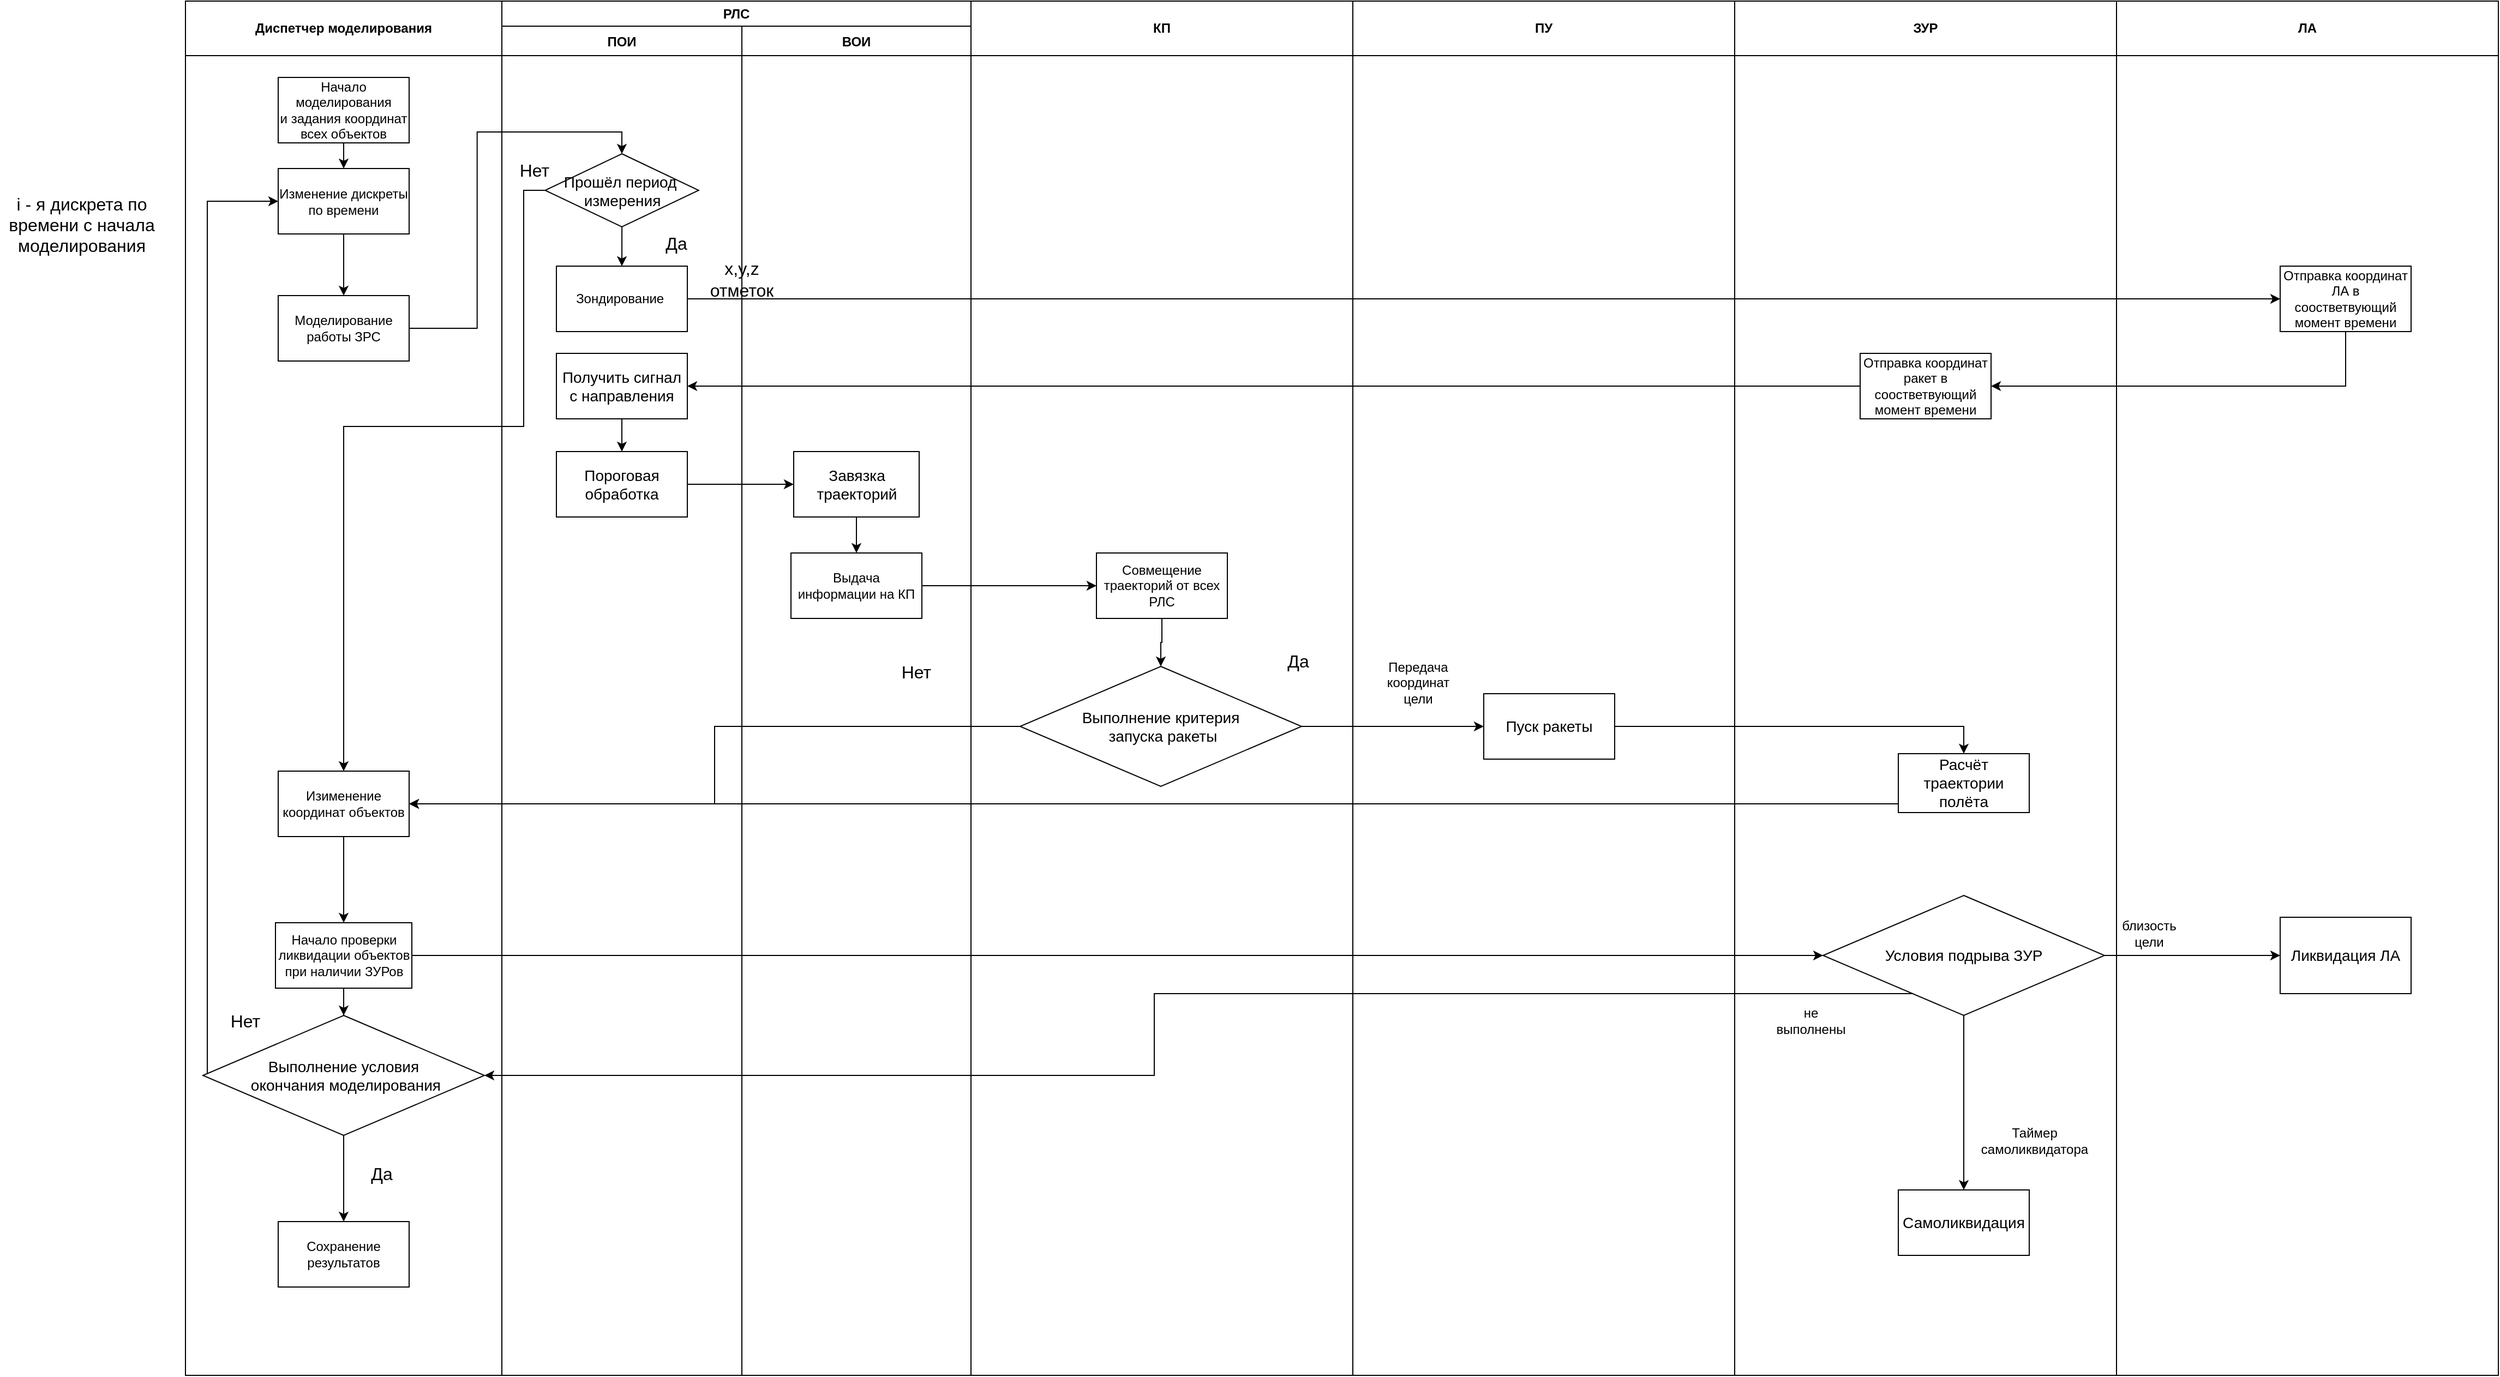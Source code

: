 <mxfile version="24.1.0" type="device">
  <diagram name="Page-1" id="e7e014a7-5840-1c2e-5031-d8a46d1fe8dd">
    <mxGraphModel dx="2784" dy="968" grid="1" gridSize="10" guides="1" tooltips="1" connect="1" arrows="1" fold="1" page="1" pageScale="1" pageWidth="1169" pageHeight="826" background="none" math="0" shadow="0">
      <root>
        <mxCell id="0" />
        <mxCell id="1" parent="0" />
        <mxCell id="dbViudFCEDbLPG-Oz7d0-2" value="i - я дискрета по времени с начала моделирования" style="text;strokeColor=none;align=center;fillColor=none;html=1;verticalAlign=middle;whiteSpace=wrap;rounded=0;fontSize=16;" parent="1" vertex="1">
          <mxGeometry x="-150" y="250" width="150" height="30" as="geometry" />
        </mxCell>
        <mxCell id="CqO0F7g_KvBDX1azXe2J-61" value="РЛС" style="swimlane;whiteSpace=wrap;startSize=23;" parent="1" vertex="1">
          <mxGeometry x="310" y="60" width="430" height="1260" as="geometry" />
        </mxCell>
        <mxCell id="ExwTSzKt2DWkEXlHuzLY-2" value="ПОИ" style="swimlane;startSize=27;" parent="CqO0F7g_KvBDX1azXe2J-61" vertex="1">
          <mxGeometry y="23" width="220" height="1237" as="geometry" />
        </mxCell>
        <mxCell id="8U5IYQoubPKEjiVYnkC5-10" value="&lt;font style=&quot;font-size: 14px;&quot;&gt;Получить сигнал с направления&lt;/font&gt;" style="whiteSpace=wrap;html=1;" parent="ExwTSzKt2DWkEXlHuzLY-2" vertex="1">
          <mxGeometry x="50" y="300" width="120" height="60" as="geometry" />
        </mxCell>
        <mxCell id="8U5IYQoubPKEjiVYnkC5-16" value="&lt;font style=&quot;font-size: 14px;&quot;&gt;Пороговая обработка&lt;/font&gt;" style="whiteSpace=wrap;html=1;" parent="ExwTSzKt2DWkEXlHuzLY-2" vertex="1">
          <mxGeometry x="50" y="390" width="120" height="60" as="geometry" />
        </mxCell>
        <mxCell id="8U5IYQoubPKEjiVYnkC5-17" value="" style="edgeStyle=orthogonalEdgeStyle;rounded=0;orthogonalLoop=1;jettySize=auto;html=1;" parent="ExwTSzKt2DWkEXlHuzLY-2" source="8U5IYQoubPKEjiVYnkC5-10" target="8U5IYQoubPKEjiVYnkC5-16" edge="1">
          <mxGeometry relative="1" as="geometry" />
        </mxCell>
        <mxCell id="zZZznjmIaKO5G82k678U-7" value="Зондирование&amp;nbsp;" style="rounded=0;whiteSpace=wrap;html=1;" parent="ExwTSzKt2DWkEXlHuzLY-2" vertex="1">
          <mxGeometry x="50" y="220" width="120" height="60" as="geometry" />
        </mxCell>
        <mxCell id="LkBF5BFynLlbMXM1zVn4-15" style="edgeStyle=orthogonalEdgeStyle;rounded=0;orthogonalLoop=1;jettySize=auto;html=1;entryX=0.5;entryY=0;entryDx=0;entryDy=0;" edge="1" parent="ExwTSzKt2DWkEXlHuzLY-2" source="8U5IYQoubPKEjiVYnkC5-4" target="zZZznjmIaKO5G82k678U-7">
          <mxGeometry relative="1" as="geometry" />
        </mxCell>
        <mxCell id="8U5IYQoubPKEjiVYnkC5-4" value="&lt;font style=&quot;font-size: 14px;&quot;&gt;Прошёл период&amp;nbsp;&lt;/font&gt;&lt;div&gt;&lt;font style=&quot;font-size: 14px;&quot;&gt;измерения&lt;/font&gt;&lt;/div&gt;" style="rhombus;whiteSpace=wrap;html=1;" parent="ExwTSzKt2DWkEXlHuzLY-2" vertex="1">
          <mxGeometry x="39.65" y="117" width="140.7" height="67" as="geometry" />
        </mxCell>
        <mxCell id="8U5IYQoubPKEjiVYnkC5-12" value="&lt;font style=&quot;font-size: 16px;&quot;&gt;Да&lt;/font&gt;" style="text;html=1;align=center;verticalAlign=middle;whiteSpace=wrap;rounded=0;" parent="ExwTSzKt2DWkEXlHuzLY-2" vertex="1">
          <mxGeometry x="130" y="184" width="60" height="30" as="geometry" />
        </mxCell>
        <mxCell id="LkBF5BFynLlbMXM1zVn4-32" value="&lt;span style=&quot;font-size: 16px;&quot;&gt;Нет&lt;/span&gt;" style="text;html=1;align=center;verticalAlign=middle;whiteSpace=wrap;rounded=0;" vertex="1" parent="ExwTSzKt2DWkEXlHuzLY-2">
          <mxGeometry y="117" width="60" height="30" as="geometry" />
        </mxCell>
        <mxCell id="ExwTSzKt2DWkEXlHuzLY-3" value="ВОИ" style="swimlane;startSize=27;" parent="CqO0F7g_KvBDX1azXe2J-61" vertex="1">
          <mxGeometry x="220" y="23" width="210" height="1237" as="geometry" />
        </mxCell>
        <mxCell id="LkBF5BFynLlbMXM1zVn4-2" style="edgeStyle=orthogonalEdgeStyle;rounded=0;orthogonalLoop=1;jettySize=auto;html=1;entryX=0.5;entryY=0;entryDx=0;entryDy=0;" edge="1" parent="ExwTSzKt2DWkEXlHuzLY-3" source="8U5IYQoubPKEjiVYnkC5-19" target="LkBF5BFynLlbMXM1zVn4-1">
          <mxGeometry relative="1" as="geometry" />
        </mxCell>
        <mxCell id="8U5IYQoubPKEjiVYnkC5-19" value="&lt;font style=&quot;font-size: 14px;&quot;&gt;Завязка траекторий&lt;/font&gt;" style="whiteSpace=wrap;html=1;" parent="ExwTSzKt2DWkEXlHuzLY-3" vertex="1">
          <mxGeometry x="47.5" y="390" width="115" height="60" as="geometry" />
        </mxCell>
        <mxCell id="8U5IYQoubPKEjiVYnkC5-22" value="&lt;span style=&quot;font-size: 16px;&quot;&gt;х,y,z отметок&lt;/span&gt;" style="text;html=1;align=center;verticalAlign=middle;whiteSpace=wrap;rounded=0;" parent="ExwTSzKt2DWkEXlHuzLY-3" vertex="1">
          <mxGeometry x="-30" y="217" width="60" height="30" as="geometry" />
        </mxCell>
        <mxCell id="8U5IYQoubPKEjiVYnkC5-33" value="&lt;span style=&quot;font-size: 16px;&quot;&gt;Нет&lt;/span&gt;" style="text;html=1;align=center;verticalAlign=middle;whiteSpace=wrap;rounded=0;" parent="ExwTSzKt2DWkEXlHuzLY-3" vertex="1">
          <mxGeometry x="130" y="577" width="60" height="30" as="geometry" />
        </mxCell>
        <mxCell id="LkBF5BFynLlbMXM1zVn4-1" value="Выдача информации на КП" style="rounded=0;whiteSpace=wrap;html=1;" vertex="1" parent="ExwTSzKt2DWkEXlHuzLY-3">
          <mxGeometry x="45" y="483" width="120" height="60" as="geometry" />
        </mxCell>
        <mxCell id="8U5IYQoubPKEjiVYnkC5-21" style="edgeStyle=orthogonalEdgeStyle;rounded=0;orthogonalLoop=1;jettySize=auto;html=1;entryX=0;entryY=0.5;entryDx=0;entryDy=0;" parent="CqO0F7g_KvBDX1azXe2J-61" source="8U5IYQoubPKEjiVYnkC5-16" target="8U5IYQoubPKEjiVYnkC5-19" edge="1">
          <mxGeometry relative="1" as="geometry" />
        </mxCell>
        <mxCell id="CqO0F7g_KvBDX1azXe2J-62" value="КП" style="swimlane;whiteSpace=wrap;startSize=50;" parent="1" vertex="1">
          <mxGeometry x="740" y="60" width="350" height="1260" as="geometry" />
        </mxCell>
        <mxCell id="8U5IYQoubPKEjiVYnkC5-29" value="&lt;font style=&quot;font-size: 14px;&quot;&gt;Выполнение критерия&lt;/font&gt;&lt;div&gt;&lt;font style=&quot;font-size: 14px;&quot;&gt;&amp;nbsp;запуска ракеты&lt;/font&gt;&lt;/div&gt;" style="rhombus;whiteSpace=wrap;html=1;rounded=0;" parent="CqO0F7g_KvBDX1azXe2J-62" vertex="1">
          <mxGeometry x="45" y="610" width="258" height="110" as="geometry" />
        </mxCell>
        <mxCell id="U8cUf7z8fNENEnkbynkN-2" value="&lt;span style=&quot;font-size: 16px;&quot;&gt;Да&lt;/span&gt;" style="text;html=1;align=center;verticalAlign=middle;whiteSpace=wrap;rounded=0;" parent="CqO0F7g_KvBDX1azXe2J-62" vertex="1">
          <mxGeometry x="270" y="590" width="60" height="30" as="geometry" />
        </mxCell>
        <mxCell id="LkBF5BFynLlbMXM1zVn4-19" style="edgeStyle=orthogonalEdgeStyle;rounded=0;orthogonalLoop=1;jettySize=auto;html=1;entryX=0.5;entryY=0;entryDx=0;entryDy=0;" edge="1" parent="CqO0F7g_KvBDX1azXe2J-62" source="LkBF5BFynLlbMXM1zVn4-17" target="8U5IYQoubPKEjiVYnkC5-29">
          <mxGeometry relative="1" as="geometry" />
        </mxCell>
        <mxCell id="LkBF5BFynLlbMXM1zVn4-17" value="Совмещение траекторий от всех РЛС" style="rounded=0;whiteSpace=wrap;html=1;" vertex="1" parent="CqO0F7g_KvBDX1azXe2J-62">
          <mxGeometry x="115" y="506" width="120" height="60" as="geometry" />
        </mxCell>
        <mxCell id="ExwTSzKt2DWkEXlHuzLY-4" value="ПУ" style="swimlane;whiteSpace=wrap;startSize=50;" parent="1" vertex="1">
          <mxGeometry x="1090" y="60" width="350" height="1260" as="geometry" />
        </mxCell>
        <mxCell id="8U5IYQoubPKEjiVYnkC5-38" value="&lt;font style=&quot;font-size: 14px;&quot;&gt;Пуск ракеты&lt;/font&gt;" style="whiteSpace=wrap;html=1;rounded=0;" parent="ExwTSzKt2DWkEXlHuzLY-4" vertex="1">
          <mxGeometry x="120" y="635" width="120" height="60" as="geometry" />
        </mxCell>
        <mxCell id="oaywAOtik85BdE62SVhn-1" value="Передача координат цели" style="text;html=1;align=center;verticalAlign=middle;whiteSpace=wrap;rounded=0;" parent="ExwTSzKt2DWkEXlHuzLY-4" vertex="1">
          <mxGeometry x="30" y="610" width="60" height="30" as="geometry" />
        </mxCell>
        <mxCell id="8U5IYQoubPKEjiVYnkC5-39" value="" style="edgeStyle=orthogonalEdgeStyle;rounded=0;orthogonalLoop=1;jettySize=auto;html=1;" parent="1" source="8U5IYQoubPKEjiVYnkC5-29" target="8U5IYQoubPKEjiVYnkC5-38" edge="1">
          <mxGeometry relative="1" as="geometry" />
        </mxCell>
        <mxCell id="zZZznjmIaKO5G82k678U-3" value="ЛА" style="swimlane;whiteSpace=wrap;startSize=50;" parent="1" vertex="1">
          <mxGeometry x="1790" y="60" width="350" height="1260" as="geometry" />
        </mxCell>
        <mxCell id="zZZznjmIaKO5G82k678U-12" value="Отправка координат ЛА в соостветвующий момент времени" style="rounded=0;whiteSpace=wrap;html=1;" parent="zZZznjmIaKO5G82k678U-3" vertex="1">
          <mxGeometry x="150" y="243" width="120" height="60" as="geometry" />
        </mxCell>
        <mxCell id="zZZznjmIaKO5G82k678U-34" value="&lt;span style=&quot;font-size: 14px;&quot;&gt;Ликвидация ЛА&lt;/span&gt;" style="whiteSpace=wrap;html=1;rounded=0;" parent="zZZznjmIaKO5G82k678U-3" vertex="1">
          <mxGeometry x="150" y="840" width="120" height="70" as="geometry" />
        </mxCell>
        <mxCell id="LkBF5BFynLlbMXM1zVn4-41" value="близость цели" style="text;html=1;align=center;verticalAlign=middle;whiteSpace=wrap;rounded=0;" vertex="1" parent="zZZznjmIaKO5G82k678U-3">
          <mxGeometry y="840" width="60" height="30" as="geometry" />
        </mxCell>
        <mxCell id="zZZznjmIaKO5G82k678U-35" style="edgeStyle=orthogonalEdgeStyle;rounded=0;orthogonalLoop=1;jettySize=auto;html=1;exitX=1;exitY=0.5;exitDx=0;exitDy=0;entryX=0;entryY=0.5;entryDx=0;entryDy=0;" parent="1" source="zZZznjmIaKO5G82k678U-32" target="zZZznjmIaKO5G82k678U-34" edge="1">
          <mxGeometry relative="1" as="geometry" />
        </mxCell>
        <mxCell id="jpxbo1IdLhC2UT702lUb-1" value="ЗУР" style="swimlane;whiteSpace=wrap;startSize=50;" parent="1" vertex="1">
          <mxGeometry x="1440" y="60" width="350" height="1260" as="geometry" />
        </mxCell>
        <mxCell id="zZZznjmIaKO5G82k678U-29" value="&lt;font style=&quot;font-size: 14px;&quot;&gt;Расчёт траектории полёта&lt;/font&gt;" style="whiteSpace=wrap;html=1;rounded=0;" parent="jpxbo1IdLhC2UT702lUb-1" vertex="1">
          <mxGeometry x="150" y="690" width="120" height="54" as="geometry" />
        </mxCell>
        <mxCell id="zZZznjmIaKO5G82k678U-36" value="&lt;span style=&quot;font-size: 14px;&quot;&gt;Самоликвидация&lt;/span&gt;" style="whiteSpace=wrap;html=1;rounded=0;" parent="jpxbo1IdLhC2UT702lUb-1" vertex="1">
          <mxGeometry x="150" y="1090" width="120" height="60" as="geometry" />
        </mxCell>
        <mxCell id="LkBF5BFynLlbMXM1zVn4-33" value="Отправка координат ракет в соостветвующий момент времени" style="rounded=0;whiteSpace=wrap;html=1;" vertex="1" parent="jpxbo1IdLhC2UT702lUb-1">
          <mxGeometry x="115" y="323" width="120" height="60" as="geometry" />
        </mxCell>
        <mxCell id="LkBF5BFynLlbMXM1zVn4-42" style="edgeStyle=orthogonalEdgeStyle;rounded=0;orthogonalLoop=1;jettySize=auto;html=1;entryX=0.5;entryY=0;entryDx=0;entryDy=0;" edge="1" parent="jpxbo1IdLhC2UT702lUb-1" source="zZZznjmIaKO5G82k678U-32" target="zZZznjmIaKO5G82k678U-36">
          <mxGeometry relative="1" as="geometry" />
        </mxCell>
        <mxCell id="zZZznjmIaKO5G82k678U-32" value="&lt;span style=&quot;font-size: 14px;&quot;&gt;Условия подрыва ЗУР&lt;/span&gt;" style="rhombus;whiteSpace=wrap;html=1;rounded=0;" parent="jpxbo1IdLhC2UT702lUb-1" vertex="1">
          <mxGeometry x="81" y="820" width="258" height="110" as="geometry" />
        </mxCell>
        <mxCell id="LkBF5BFynLlbMXM1zVn4-43" value="Таймер самоликвидатора" style="text;html=1;align=center;verticalAlign=middle;whiteSpace=wrap;rounded=0;" vertex="1" parent="jpxbo1IdLhC2UT702lUb-1">
          <mxGeometry x="220" y="1030" width="110" height="30" as="geometry" />
        </mxCell>
        <mxCell id="LkBF5BFynLlbMXM1zVn4-77" value="не выполнены" style="text;html=1;align=center;verticalAlign=middle;whiteSpace=wrap;rounded=0;" vertex="1" parent="jpxbo1IdLhC2UT702lUb-1">
          <mxGeometry x="40" y="920" width="60" height="30" as="geometry" />
        </mxCell>
        <mxCell id="zZZznjmIaKO5G82k678U-31" style="edgeStyle=orthogonalEdgeStyle;rounded=0;orthogonalLoop=1;jettySize=auto;html=1;exitX=1;exitY=0.5;exitDx=0;exitDy=0;entryX=0.5;entryY=0;entryDx=0;entryDy=0;" parent="1" source="8U5IYQoubPKEjiVYnkC5-38" target="zZZznjmIaKO5G82k678U-29" edge="1">
          <mxGeometry relative="1" as="geometry">
            <Array as="points">
              <mxPoint x="1650" y="725" />
            </Array>
          </mxGeometry>
        </mxCell>
        <mxCell id="LkBF5BFynLlbMXM1zVn4-3" style="edgeStyle=orthogonalEdgeStyle;rounded=0;orthogonalLoop=1;jettySize=auto;html=1;entryX=0;entryY=0.5;entryDx=0;entryDy=0;" edge="1" parent="1" source="zZZznjmIaKO5G82k678U-7" target="zZZznjmIaKO5G82k678U-12">
          <mxGeometry relative="1" as="geometry" />
        </mxCell>
        <mxCell id="CqO0F7g_KvBDX1azXe2J-60" value="Диспетчер моделирования" style="swimlane;whiteSpace=wrap;startSize=50;" parent="1" vertex="1">
          <mxGeometry x="20" y="60" width="290" height="1260" as="geometry" />
        </mxCell>
        <mxCell id="LkBF5BFynLlbMXM1zVn4-13" style="edgeStyle=orthogonalEdgeStyle;rounded=0;orthogonalLoop=1;jettySize=auto;html=1;" edge="1" parent="CqO0F7g_KvBDX1azXe2J-60" source="LkBF5BFynLlbMXM1zVn4-9" target="LkBF5BFynLlbMXM1zVn4-10">
          <mxGeometry relative="1" as="geometry" />
        </mxCell>
        <mxCell id="LkBF5BFynLlbMXM1zVn4-9" value="Начало моделирования&lt;br&gt;и задания координат всех объектов" style="rounded=0;whiteSpace=wrap;html=1;" vertex="1" parent="CqO0F7g_KvBDX1azXe2J-60">
          <mxGeometry x="85" y="70" width="120" height="60" as="geometry" />
        </mxCell>
        <mxCell id="LkBF5BFynLlbMXM1zVn4-21" style="edgeStyle=orthogonalEdgeStyle;rounded=0;orthogonalLoop=1;jettySize=auto;html=1;entryX=0.5;entryY=0;entryDx=0;entryDy=0;" edge="1" parent="CqO0F7g_KvBDX1azXe2J-60" source="LkBF5BFynLlbMXM1zVn4-10" target="LkBF5BFynLlbMXM1zVn4-20">
          <mxGeometry relative="1" as="geometry" />
        </mxCell>
        <mxCell id="LkBF5BFynLlbMXM1zVn4-10" value="Изменение дискреты по времени" style="rounded=0;whiteSpace=wrap;html=1;" vertex="1" parent="CqO0F7g_KvBDX1azXe2J-60">
          <mxGeometry x="85" y="153.5" width="120" height="60" as="geometry" />
        </mxCell>
        <mxCell id="LkBF5BFynLlbMXM1zVn4-20" value="Моделирование работы ЗРС" style="rounded=0;whiteSpace=wrap;html=1;" vertex="1" parent="CqO0F7g_KvBDX1azXe2J-60">
          <mxGeometry x="85" y="270" width="120" height="60" as="geometry" />
        </mxCell>
        <mxCell id="LkBF5BFynLlbMXM1zVn4-48" style="edgeStyle=orthogonalEdgeStyle;rounded=0;orthogonalLoop=1;jettySize=auto;html=1;" edge="1" parent="CqO0F7g_KvBDX1azXe2J-60" source="LkBF5BFynLlbMXM1zVn4-23" target="LkBF5BFynLlbMXM1zVn4-39">
          <mxGeometry relative="1" as="geometry" />
        </mxCell>
        <mxCell id="LkBF5BFynLlbMXM1zVn4-23" value="Изименение координат объектов" style="rounded=0;whiteSpace=wrap;html=1;" vertex="1" parent="CqO0F7g_KvBDX1azXe2J-60">
          <mxGeometry x="85" y="706" width="120" height="60" as="geometry" />
        </mxCell>
        <mxCell id="LkBF5BFynLlbMXM1zVn4-49" style="edgeStyle=orthogonalEdgeStyle;rounded=0;orthogonalLoop=1;jettySize=auto;html=1;" edge="1" parent="CqO0F7g_KvBDX1azXe2J-60" source="LkBF5BFynLlbMXM1zVn4-50">
          <mxGeometry relative="1" as="geometry">
            <mxPoint x="145" y="980" as="targetPoint" />
          </mxGeometry>
        </mxCell>
        <mxCell id="LkBF5BFynLlbMXM1zVn4-39" value="Начало проверки ликвидации объектов&lt;br&gt;при наличии ЗУРов" style="rounded=0;whiteSpace=wrap;html=1;" vertex="1" parent="CqO0F7g_KvBDX1azXe2J-60">
          <mxGeometry x="82.5" y="845" width="125" height="60" as="geometry" />
        </mxCell>
        <mxCell id="LkBF5BFynLlbMXM1zVn4-53" value="Сохранение результатов" style="rounded=0;whiteSpace=wrap;html=1;" vertex="1" parent="CqO0F7g_KvBDX1azXe2J-60">
          <mxGeometry x="85" y="1119" width="120" height="60" as="geometry" />
        </mxCell>
        <mxCell id="LkBF5BFynLlbMXM1zVn4-54" value="" style="edgeStyle=orthogonalEdgeStyle;rounded=0;orthogonalLoop=1;jettySize=auto;html=1;" edge="1" parent="CqO0F7g_KvBDX1azXe2J-60" source="LkBF5BFynLlbMXM1zVn4-39" target="LkBF5BFynLlbMXM1zVn4-50">
          <mxGeometry relative="1" as="geometry">
            <mxPoint x="165" y="1040" as="targetPoint" />
            <mxPoint x="168" y="965" as="sourcePoint" />
          </mxGeometry>
        </mxCell>
        <mxCell id="LkBF5BFynLlbMXM1zVn4-57" style="edgeStyle=orthogonalEdgeStyle;rounded=0;orthogonalLoop=1;jettySize=auto;html=1;entryX=0.5;entryY=0;entryDx=0;entryDy=0;" edge="1" parent="CqO0F7g_KvBDX1azXe2J-60" source="LkBF5BFynLlbMXM1zVn4-50" target="LkBF5BFynLlbMXM1zVn4-53">
          <mxGeometry relative="1" as="geometry" />
        </mxCell>
        <mxCell id="LkBF5BFynLlbMXM1zVn4-58" style="edgeStyle=orthogonalEdgeStyle;rounded=0;orthogonalLoop=1;jettySize=auto;html=1;entryX=0;entryY=0.5;entryDx=0;entryDy=0;" edge="1" parent="CqO0F7g_KvBDX1azXe2J-60" source="LkBF5BFynLlbMXM1zVn4-50" target="LkBF5BFynLlbMXM1zVn4-10">
          <mxGeometry relative="1" as="geometry">
            <Array as="points">
              <mxPoint x="20" y="184" />
            </Array>
          </mxGeometry>
        </mxCell>
        <mxCell id="LkBF5BFynLlbMXM1zVn4-50" value="&lt;font style=&quot;font-size: 14px;&quot;&gt;Выполнение условия&lt;/font&gt;&lt;div&gt;&lt;font style=&quot;font-size: 14px;&quot;&gt;&amp;nbsp;окончания моделирования&lt;/font&gt;&lt;/div&gt;" style="rhombus;whiteSpace=wrap;html=1;rounded=0;" vertex="1" parent="CqO0F7g_KvBDX1azXe2J-60">
          <mxGeometry x="16" y="930" width="258" height="110" as="geometry" />
        </mxCell>
        <mxCell id="LkBF5BFynLlbMXM1zVn4-74" value="&lt;span style=&quot;font-size: 16px;&quot;&gt;Нет&lt;/span&gt;" style="text;html=1;align=center;verticalAlign=middle;whiteSpace=wrap;rounded=0;" vertex="1" parent="CqO0F7g_KvBDX1azXe2J-60">
          <mxGeometry x="25" y="920" width="60" height="30" as="geometry" />
        </mxCell>
        <mxCell id="LkBF5BFynLlbMXM1zVn4-75" value="&lt;span style=&quot;font-size: 16px;&quot;&gt;Да&lt;/span&gt;" style="text;html=1;align=center;verticalAlign=middle;whiteSpace=wrap;rounded=0;" vertex="1" parent="CqO0F7g_KvBDX1azXe2J-60">
          <mxGeometry x="150" y="1060" width="60" height="30" as="geometry" />
        </mxCell>
        <mxCell id="LkBF5BFynLlbMXM1zVn4-18" style="edgeStyle=orthogonalEdgeStyle;rounded=0;orthogonalLoop=1;jettySize=auto;html=1;entryX=0;entryY=0.5;entryDx=0;entryDy=0;" edge="1" parent="1" source="LkBF5BFynLlbMXM1zVn4-1" target="LkBF5BFynLlbMXM1zVn4-17">
          <mxGeometry relative="1" as="geometry" />
        </mxCell>
        <mxCell id="LkBF5BFynLlbMXM1zVn4-22" style="edgeStyle=orthogonalEdgeStyle;rounded=0;orthogonalLoop=1;jettySize=auto;html=1;entryX=0.5;entryY=0;entryDx=0;entryDy=0;" edge="1" parent="1" source="LkBF5BFynLlbMXM1zVn4-20" target="8U5IYQoubPKEjiVYnkC5-4">
          <mxGeometry relative="1" as="geometry" />
        </mxCell>
        <mxCell id="LkBF5BFynLlbMXM1zVn4-37" style="edgeStyle=orthogonalEdgeStyle;rounded=0;orthogonalLoop=1;jettySize=auto;html=1;entryX=1;entryY=0.5;entryDx=0;entryDy=0;" edge="1" parent="1" source="LkBF5BFynLlbMXM1zVn4-33" target="8U5IYQoubPKEjiVYnkC5-10">
          <mxGeometry relative="1" as="geometry" />
        </mxCell>
        <mxCell id="LkBF5BFynLlbMXM1zVn4-38" style="edgeStyle=orthogonalEdgeStyle;rounded=0;orthogonalLoop=1;jettySize=auto;html=1;entryX=1;entryY=0.5;entryDx=0;entryDy=0;" edge="1" parent="1" source="zZZznjmIaKO5G82k678U-12" target="LkBF5BFynLlbMXM1zVn4-33">
          <mxGeometry relative="1" as="geometry">
            <Array as="points">
              <mxPoint x="2000" y="413" />
            </Array>
          </mxGeometry>
        </mxCell>
        <mxCell id="LkBF5BFynLlbMXM1zVn4-44" style="edgeStyle=orthogonalEdgeStyle;rounded=0;orthogonalLoop=1;jettySize=auto;html=1;entryX=1;entryY=0.5;entryDx=0;entryDy=0;" edge="1" parent="1" source="8U5IYQoubPKEjiVYnkC5-29" target="LkBF5BFynLlbMXM1zVn4-23">
          <mxGeometry relative="1" as="geometry" />
        </mxCell>
        <mxCell id="LkBF5BFynLlbMXM1zVn4-46" style="edgeStyle=orthogonalEdgeStyle;rounded=0;orthogonalLoop=1;jettySize=auto;html=1;entryX=0;entryY=0.5;entryDx=0;entryDy=0;" edge="1" parent="1" source="LkBF5BFynLlbMXM1zVn4-39" target="zZZznjmIaKO5G82k678U-32">
          <mxGeometry relative="1" as="geometry" />
        </mxCell>
        <mxCell id="LkBF5BFynLlbMXM1zVn4-51" style="edgeStyle=orthogonalEdgeStyle;rounded=0;orthogonalLoop=1;jettySize=auto;html=1;entryX=1;entryY=0.5;entryDx=0;entryDy=0;" edge="1" parent="1" source="zZZznjmIaKO5G82k678U-29" target="LkBF5BFynLlbMXM1zVn4-23">
          <mxGeometry relative="1" as="geometry">
            <Array as="points">
              <mxPoint x="1250" y="796" />
              <mxPoint x="1250" y="796" />
            </Array>
          </mxGeometry>
        </mxCell>
        <mxCell id="LkBF5BFynLlbMXM1zVn4-56" style="edgeStyle=orthogonalEdgeStyle;rounded=0;orthogonalLoop=1;jettySize=auto;html=1;entryX=0.5;entryY=0;entryDx=0;entryDy=0;" edge="1" parent="1" source="8U5IYQoubPKEjiVYnkC5-4" target="LkBF5BFynLlbMXM1zVn4-23">
          <mxGeometry relative="1" as="geometry">
            <Array as="points">
              <mxPoint x="330" y="234" />
              <mxPoint x="330" y="450" />
              <mxPoint x="165" y="450" />
            </Array>
          </mxGeometry>
        </mxCell>
        <mxCell id="LkBF5BFynLlbMXM1zVn4-76" style="edgeStyle=orthogonalEdgeStyle;rounded=0;orthogonalLoop=1;jettySize=auto;html=1;" edge="1" parent="1" source="zZZznjmIaKO5G82k678U-32" target="LkBF5BFynLlbMXM1zVn4-50">
          <mxGeometry relative="1" as="geometry">
            <Array as="points">
              <mxPoint x="908" y="970" />
              <mxPoint x="908" y="1045" />
            </Array>
          </mxGeometry>
        </mxCell>
      </root>
    </mxGraphModel>
  </diagram>
</mxfile>
